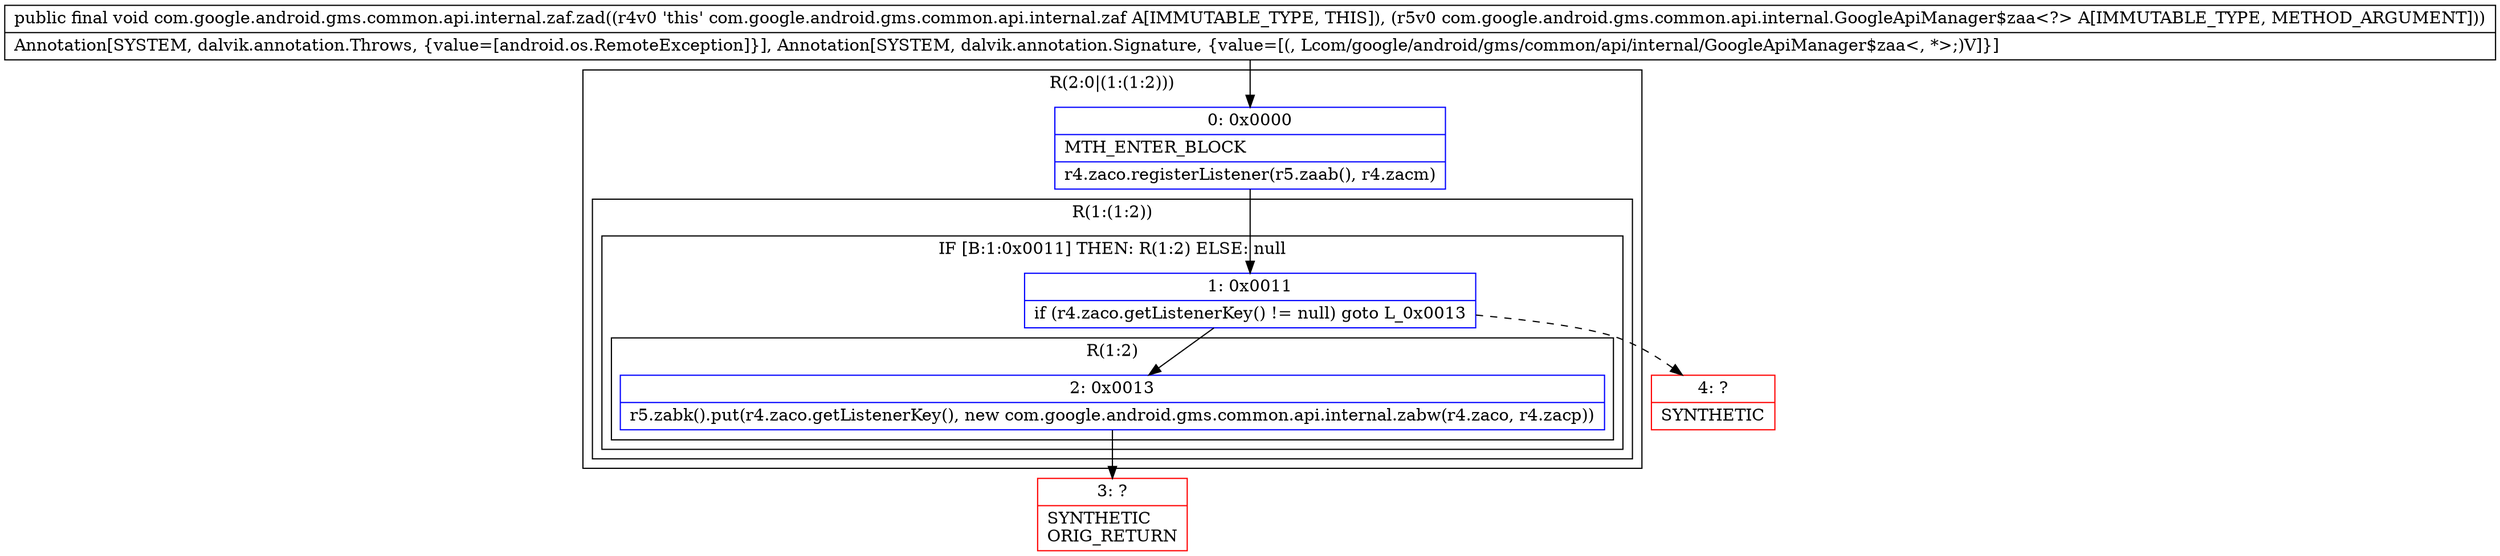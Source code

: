 digraph "CFG forcom.google.android.gms.common.api.internal.zaf.zad(Lcom\/google\/android\/gms\/common\/api\/internal\/GoogleApiManager$zaa;)V" {
subgraph cluster_Region_478839566 {
label = "R(2:0|(1:(1:2)))";
node [shape=record,color=blue];
Node_0 [shape=record,label="{0\:\ 0x0000|MTH_ENTER_BLOCK\l|r4.zaco.registerListener(r5.zaab(), r4.zacm)\l}"];
subgraph cluster_Region_987300042 {
label = "R(1:(1:2))";
node [shape=record,color=blue];
subgraph cluster_IfRegion_384091725 {
label = "IF [B:1:0x0011] THEN: R(1:2) ELSE: null";
node [shape=record,color=blue];
Node_1 [shape=record,label="{1\:\ 0x0011|if (r4.zaco.getListenerKey() != null) goto L_0x0013\l}"];
subgraph cluster_Region_308778329 {
label = "R(1:2)";
node [shape=record,color=blue];
Node_2 [shape=record,label="{2\:\ 0x0013|r5.zabk().put(r4.zaco.getListenerKey(), new com.google.android.gms.common.api.internal.zabw(r4.zaco, r4.zacp))\l}"];
}
}
}
}
Node_3 [shape=record,color=red,label="{3\:\ ?|SYNTHETIC\lORIG_RETURN\l}"];
Node_4 [shape=record,color=red,label="{4\:\ ?|SYNTHETIC\l}"];
MethodNode[shape=record,label="{public final void com.google.android.gms.common.api.internal.zaf.zad((r4v0 'this' com.google.android.gms.common.api.internal.zaf A[IMMUTABLE_TYPE, THIS]), (r5v0 com.google.android.gms.common.api.internal.GoogleApiManager$zaa\<?\> A[IMMUTABLE_TYPE, METHOD_ARGUMENT]))  | Annotation[SYSTEM, dalvik.annotation.Throws, \{value=[android.os.RemoteException]\}], Annotation[SYSTEM, dalvik.annotation.Signature, \{value=[(, Lcom\/google\/android\/gms\/common\/api\/internal\/GoogleApiManager$zaa\<, *\>;)V]\}]\l}"];
MethodNode -> Node_0;
Node_0 -> Node_1;
Node_1 -> Node_2;
Node_1 -> Node_4[style=dashed];
Node_2 -> Node_3;
}

